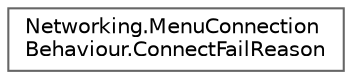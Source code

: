 digraph "Graphical Class Hierarchy"
{
 // LATEX_PDF_SIZE
  bgcolor="transparent";
  edge [fontname=Helvetica,fontsize=10,labelfontname=Helvetica,labelfontsize=10];
  node [fontname=Helvetica,fontsize=10,shape=box,height=0.2,width=0.4];
  rankdir="LR";
  Node0 [id="Node000000",label="Networking.MenuConnection\lBehaviour.ConnectFailReason",height=0.2,width=0.4,color="grey40", fillcolor="white", style="filled",URL="$class_networking_1_1_menu_connection_behaviour_1_1_connect_fail_reason.html",tooltip=" "];
}
